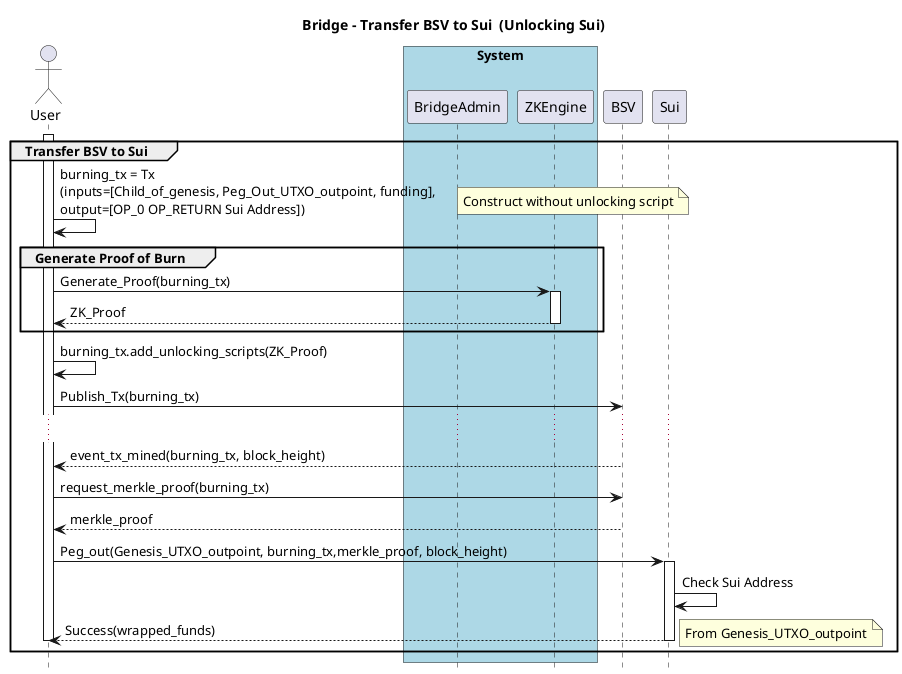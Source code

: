 @startuml
title Bridge - Transfer BSV to Sui  (Unlocking Sui)
hide footbox

actor User as U


box "System" #lightblue
    participant BridgeAdmin as A
    participant ZKEngine as Z
    
end box

participant BSV
participant Sui 


group Transfer BSV to Sui
    
    activate U
    
    U -> U: burning_tx = Tx\n(inputs=[Child_of_genesis, Peg_Out_UTXO_outpoint, funding],\noutput=[OP_0 OP_RETURN Sui Address])
    note right
    Construct without unlocking script
    end note

    group Generate Proof of Burn

        U -> Z: Generate_Proof(burning_tx)
        activate Z
        Z --> U: ZK_Proof
        deactivate Z
    end

    U -> U: burning_tx.add_unlocking_scripts(ZK_Proof)

    U -> BSV: Publish_Tx(burning_tx)
    ...
    BSV --> U: event_tx_mined(burning_tx, block_height)

    U -> BSV: request_merkle_proof(burning_tx)
    BSV --> U: merkle_proof

    U -> Sui: Peg_out(Genesis_UTXO_outpoint, burning_tx,merkle_proof, block_height)
    activate Sui
    Sui -> Sui: Check Sui Address
    Sui --> U: Success(wrapped_funds)
    deactivate Sui
    deactivate U

    note right
    From Genesis_UTXO_outpoint
    end note


end



@enduml
